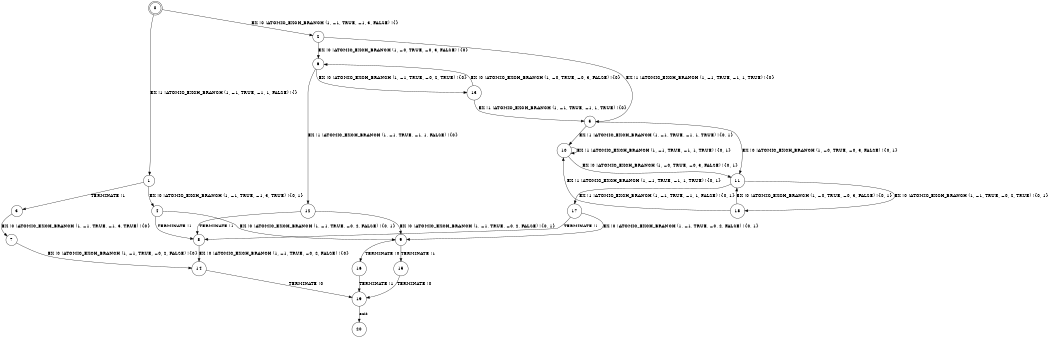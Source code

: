 digraph BCG {
size = "7, 10.5";
center = TRUE;
node [shape = circle];
0 [peripheries = 2];
0 -> 1 [label = "EX !1 !ATOMIC_EXCH_BRANCH (1, +1, TRUE, +1, 1, FALSE) !{}"];
0 -> 2 [label = "EX !0 !ATOMIC_EXCH_BRANCH (1, +1, TRUE, +1, 3, FALSE) !{}"];
1 -> 3 [label = "TERMINATE !1"];
1 -> 4 [label = "EX !0 !ATOMIC_EXCH_BRANCH (1, +1, TRUE, +1, 3, TRUE) !{0, 1}"];
2 -> 5 [label = "EX !1 !ATOMIC_EXCH_BRANCH (1, +1, TRUE, +1, 1, TRUE) !{0}"];
2 -> 6 [label = "EX !0 !ATOMIC_EXCH_BRANCH (1, +0, TRUE, +0, 3, FALSE) !{0}"];
3 -> 7 [label = "EX !0 !ATOMIC_EXCH_BRANCH (1, +1, TRUE, +1, 3, TRUE) !{0}"];
4 -> 8 [label = "TERMINATE !1"];
4 -> 9 [label = "EX !0 !ATOMIC_EXCH_BRANCH (1, +1, TRUE, +0, 2, FALSE) !{0, 1}"];
5 -> 10 [label = "EX !1 !ATOMIC_EXCH_BRANCH (1, +1, TRUE, +1, 1, TRUE) !{0, 1}"];
5 -> 11 [label = "EX !0 !ATOMIC_EXCH_BRANCH (1, +0, TRUE, +0, 3, FALSE) !{0, 1}"];
6 -> 12 [label = "EX !1 !ATOMIC_EXCH_BRANCH (1, +1, TRUE, +1, 1, FALSE) !{0}"];
6 -> 13 [label = "EX !0 !ATOMIC_EXCH_BRANCH (1, +1, TRUE, +0, 2, TRUE) !{0}"];
7 -> 14 [label = "EX !0 !ATOMIC_EXCH_BRANCH (1, +1, TRUE, +0, 2, FALSE) !{0}"];
8 -> 14 [label = "EX !0 !ATOMIC_EXCH_BRANCH (1, +1, TRUE, +0, 2, FALSE) !{0}"];
9 -> 15 [label = "TERMINATE !1"];
9 -> 16 [label = "TERMINATE !0"];
10 -> 10 [label = "EX !1 !ATOMIC_EXCH_BRANCH (1, +1, TRUE, +1, 1, TRUE) !{0, 1}"];
10 -> 11 [label = "EX !0 !ATOMIC_EXCH_BRANCH (1, +0, TRUE, +0, 3, FALSE) !{0, 1}"];
11 -> 17 [label = "EX !1 !ATOMIC_EXCH_BRANCH (1, +1, TRUE, +1, 1, FALSE) !{0, 1}"];
11 -> 18 [label = "EX !0 !ATOMIC_EXCH_BRANCH (1, +1, TRUE, +0, 2, TRUE) !{0, 1}"];
12 -> 8 [label = "TERMINATE !1"];
12 -> 9 [label = "EX !0 !ATOMIC_EXCH_BRANCH (1, +1, TRUE, +0, 2, FALSE) !{0, 1}"];
13 -> 5 [label = "EX !1 !ATOMIC_EXCH_BRANCH (1, +1, TRUE, +1, 1, TRUE) !{0}"];
13 -> 6 [label = "EX !0 !ATOMIC_EXCH_BRANCH (1, +0, TRUE, +0, 3, FALSE) !{0}"];
14 -> 19 [label = "TERMINATE !0"];
15 -> 19 [label = "TERMINATE !0"];
16 -> 19 [label = "TERMINATE !1"];
17 -> 8 [label = "TERMINATE !1"];
17 -> 9 [label = "EX !0 !ATOMIC_EXCH_BRANCH (1, +1, TRUE, +0, 2, FALSE) !{0, 1}"];
18 -> 10 [label = "EX !1 !ATOMIC_EXCH_BRANCH (1, +1, TRUE, +1, 1, TRUE) !{0, 1}"];
18 -> 11 [label = "EX !0 !ATOMIC_EXCH_BRANCH (1, +0, TRUE, +0, 3, FALSE) !{0, 1}"];
19 -> 20 [label = "exit"];
}
